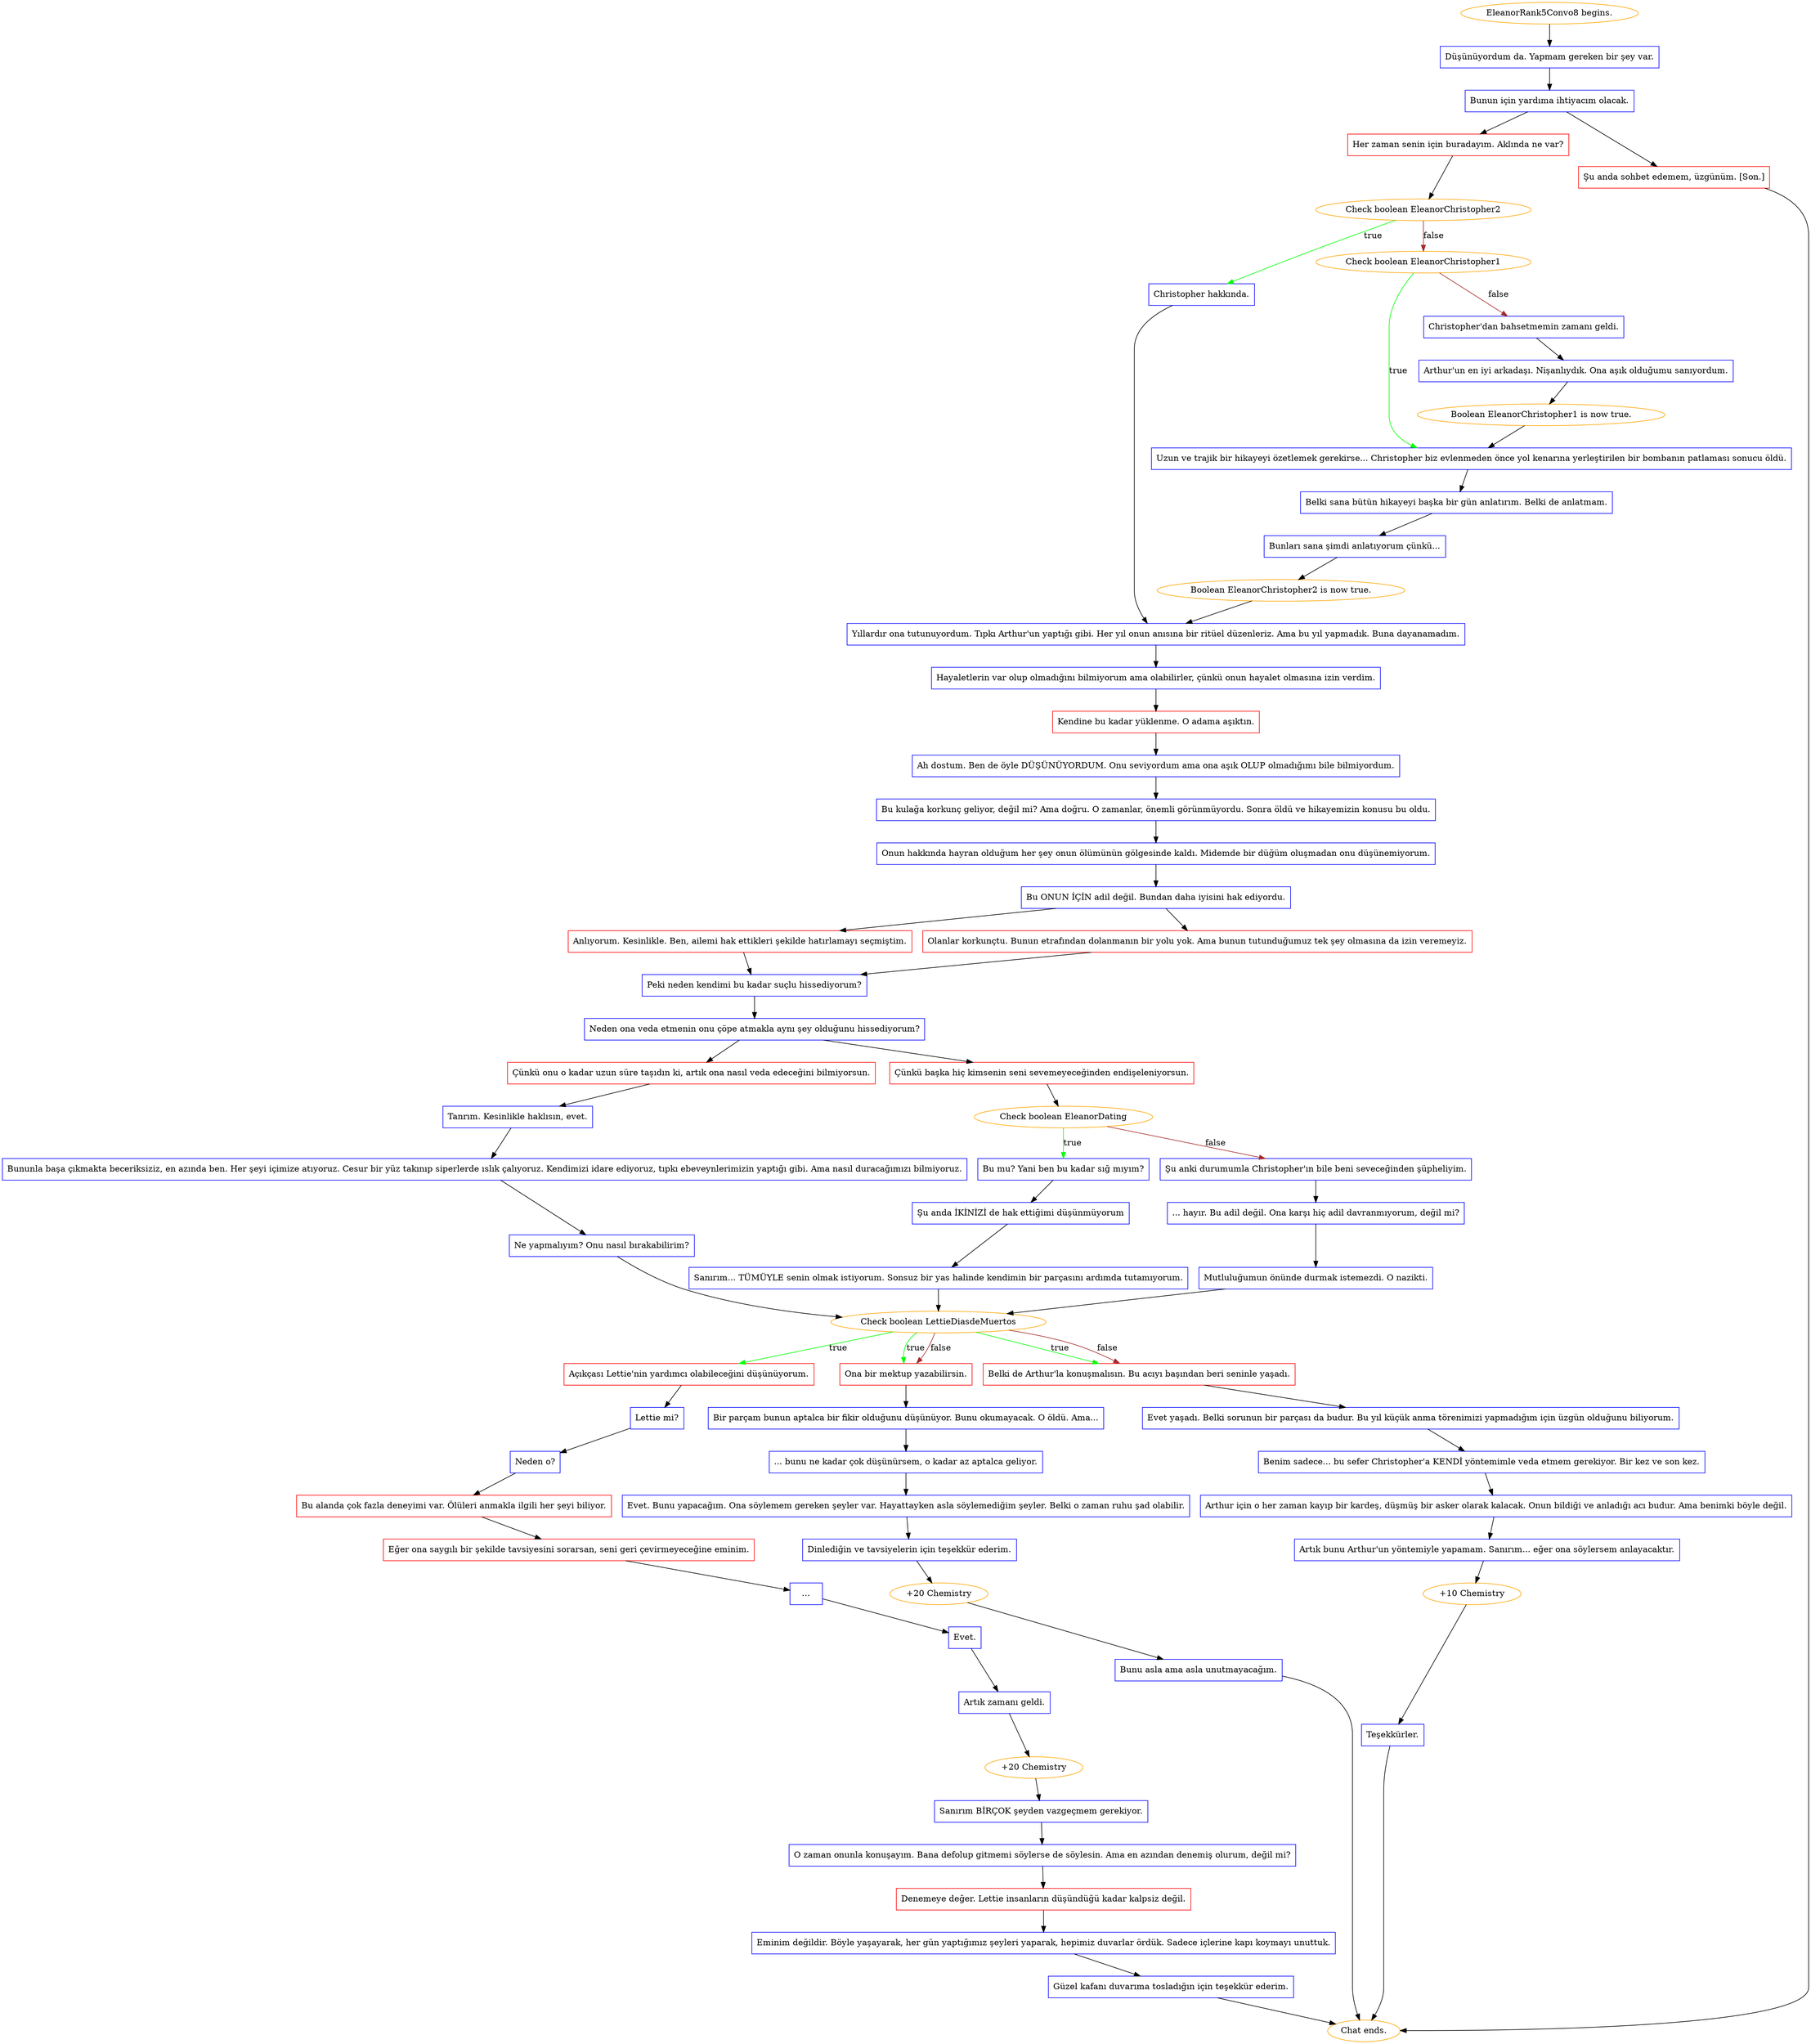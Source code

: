 digraph {
	"EleanorRank5Convo8 begins." [color=orange];
		"EleanorRank5Convo8 begins." -> j3030297589;
	j3030297589 [label="Düşünüyordum da. Yapmam gereken bir şey var.",shape=box,color=blue];
		j3030297589 -> j4001473009;
	j4001473009 [label="Bunun için yardıma ihtiyacım olacak.",shape=box,color=blue];
		j4001473009 -> j26179970;
		j4001473009 -> j1089349052;
	j26179970 [label="Her zaman senin için buradayım. Aklında ne var?",shape=box,color=red];
		j26179970 -> j2445443260;
	j1089349052 [label="Şu anda sohbet edemem, üzgünüm. [Son.]",shape=box,color=red];
		j1089349052 -> "Chat ends.";
	j2445443260 [label="Check boolean EleanorChristopher2",color=orange];
		j2445443260 -> j2215093090 [label=true,color=green];
		j2445443260 -> j167143005 [label=false,color=brown];
	"Chat ends." [color=orange];
	j2215093090 [label="Christopher hakkında.",shape=box,color=blue];
		j2215093090 -> j1061422667;
	j167143005 [label="Check boolean EleanorChristopher1",color=orange];
		j167143005 -> j733927666 [label=true,color=green];
		j167143005 -> j1335088484 [label=false,color=brown];
	j1061422667 [label="Yıllardır ona tutunuyordum. Tıpkı Arthur'un yaptığı gibi. Her yıl onun anısına bir ritüel düzenleriz. Ama bu yıl yapmadık. Buna dayanamadım.",shape=box,color=blue];
		j1061422667 -> j2428799140;
	j733927666 [label="Uzun ve trajik bir hikayeyi özetlemek gerekirse... Christopher biz evlenmeden önce yol kenarına yerleştirilen bir bombanın patlaması sonucu öldü.",shape=box,color=blue];
		j733927666 -> j3038504682;
	j1335088484 [label="Christopher'dan bahsetmemin zamanı geldi.",shape=box,color=blue];
		j1335088484 -> j3933081939;
	j2428799140 [label="Hayaletlerin var olup olmadığını bilmiyorum ama olabilirler, çünkü onun hayalet olmasına izin verdim.",shape=box,color=blue];
		j2428799140 -> j361305650;
	j3038504682 [label="Belki sana bütün hikayeyi başka bir gün anlatırım. Belki de anlatmam.",shape=box,color=blue];
		j3038504682 -> j3025189600;
	j3933081939 [label="Arthur'un en iyi arkadaşı. Nişanlıydık. Ona aşık olduğumu sanıyordum.",shape=box,color=blue];
		j3933081939 -> j2443793621;
	j361305650 [label="Kendine bu kadar yüklenme. O adama aşıktın.",shape=box,color=red];
		j361305650 -> j1349383233;
	j3025189600 [label="Bunları sana şimdi anlatıyorum çünkü...",shape=box,color=blue];
		j3025189600 -> j4202819293;
	j2443793621 [label="Boolean EleanorChristopher1 is now true.",color=orange];
		j2443793621 -> j733927666;
	j1349383233 [label="Ah dostum. Ben de öyle DÜŞÜNÜYORDUM. Onu seviyordum ama ona aşık OLUP olmadığımı bile bilmiyordum.",shape=box,color=blue];
		j1349383233 -> j2215237436;
	j4202819293 [label="Boolean EleanorChristopher2 is now true.",color=orange];
		j4202819293 -> j1061422667;
	j2215237436 [label="Bu kulağa korkunç geliyor, değil mi? Ama doğru. O zamanlar, önemli görünmüyordu. Sonra öldü ve hikayemizin konusu bu oldu.",shape=box,color=blue];
		j2215237436 -> j2873549009;
	j2873549009 [label="Onun hakkında hayran olduğum her şey onun ölümünün gölgesinde kaldı. Midemde bir düğüm oluşmadan onu düşünemiyorum.",shape=box,color=blue];
		j2873549009 -> j1468560190;
	j1468560190 [label="Bu ONUN İÇİN adil değil. Bundan daha iyisini hak ediyordu.",shape=box,color=blue];
		j1468560190 -> j2593395344;
		j1468560190 -> j1162478880;
	j2593395344 [label="Anlıyorum. Kesinlikle. Ben, ailemi hak ettikleri şekilde hatırlamayı seçmiştim.",shape=box,color=red];
		j2593395344 -> j1457861571;
	j1162478880 [label="Olanlar korkunçtu. Bunun etrafından dolanmanın bir yolu yok. Ama bunun tutunduğumuz tek şey olmasına da izin veremeyiz.",shape=box,color=red];
		j1162478880 -> j1457861571;
	j1457861571 [label="Peki neden kendimi bu kadar suçlu hissediyorum?",shape=box,color=blue];
		j1457861571 -> j833727522;
	j833727522 [label="Neden ona veda etmenin onu çöpe atmakla aynı şey olduğunu hissediyorum?",shape=box,color=blue];
		j833727522 -> j2820735388;
		j833727522 -> j2931851891;
	j2820735388 [label="Çünkü onu o kadar uzun süre taşıdın ki, artık ona nasıl veda edeceğini bilmiyorsun.",shape=box,color=red];
		j2820735388 -> j2229431452;
	j2931851891 [label="Çünkü başka hiç kimsenin seni sevemeyeceğinden endişeleniyorsun.",shape=box,color=red];
		j2931851891 -> j2999255483;
	j2229431452 [label="Tanrım. Kesinlikle haklısın, evet.",shape=box,color=blue];
		j2229431452 -> j549869745;
	j2999255483 [label="Check boolean EleanorDating",color=orange];
		j2999255483 -> j2744927897 [label=true,color=green];
		j2999255483 -> j3215568068 [label=false,color=brown];
	j549869745 [label="Bununla başa çıkmakta beceriksiziz, en azında ben. Her şeyi içimize atıyoruz. Cesur bir yüz takınıp siperlerde ıslık çalıyoruz. Kendimizi idare ediyoruz, tıpkı ebeveynlerimizin yaptığı gibi. Ama nasıl duracağımızı bilmiyoruz.",shape=box,color=blue];
		j549869745 -> j864557747;
	j2744927897 [label="Bu mu? Yani ben bu kadar sığ mıyım?",shape=box,color=blue];
		j2744927897 -> j2803156349;
	j3215568068 [label="Şu anki durumumla Christopher'ın bile beni seveceğinden şüpheliyim.",shape=box,color=blue];
		j3215568068 -> j113533734;
	j864557747 [label="Ne yapmalıyım? Onu nasıl bırakabilirim?",shape=box,color=blue];
		j864557747 -> j3258575278;
	j2803156349 [label="Şu anda İKİNİZİ de hak ettiğimi düşünmüyorum",shape=box,color=blue];
		j2803156349 -> j1193475883;
	j113533734 [label="... hayır. Bu adil değil. Ona karşı hiç adil davranmıyorum, değil mi?",shape=box,color=blue];
		j113533734 -> j492948029;
	j3258575278 [label="Check boolean LettieDiasdeMuertos",color=orange];
		j3258575278 -> j3836305935 [label=true,color=green];
		j3258575278 -> j2074564545 [label=true,color=green];
		j3258575278 -> j2946364489 [label=true,color=green];
		j3258575278 -> j2074564545 [label=false,color=brown];
		j3258575278 -> j2946364489 [label=false,color=brown];
	j1193475883 [label="Sanırım... TÜMÜYLE senin olmak istiyorum. Sonsuz bir yas halinde kendimin bir parçasını ardımda tutamıyorum.",shape=box,color=blue];
		j1193475883 -> j3258575278;
	j492948029 [label="Mutluluğumun önünde durmak istemezdi. O nazikti.",shape=box,color=blue];
		j492948029 -> j3258575278;
	j3836305935 [label="Açıkçası Lettie'nin yardımcı olabileceğini düşünüyorum.",shape=box,color=red];
		j3836305935 -> j297896308;
	j2074564545 [label="Ona bir mektup yazabilirsin.",shape=box,color=red];
		j2074564545 -> j1344836202;
	j2946364489 [label="Belki de Arthur'la konuşmalısın. Bu acıyı başından beri seninle yaşadı.",shape=box,color=red];
		j2946364489 -> j3651653666;
	j297896308 [label="Lettie mi?",shape=box,color=blue];
		j297896308 -> j3279597973;
	j1344836202 [label="Bir parçam bunun aptalca bir fikir olduğunu düşünüyor. Bunu okumayacak. O öldü. Ama...",shape=box,color=blue];
		j1344836202 -> j3914688846;
	j3651653666 [label="Evet yaşadı. Belki sorunun bir parçası da budur. Bu yıl küçük anma törenimizi yapmadığım için üzgün olduğunu biliyorum.",shape=box,color=blue];
		j3651653666 -> j324061200;
	j3279597973 [label="Neden o?",shape=box,color=blue];
		j3279597973 -> j640761258;
	j3914688846 [label="... bunu ne kadar çok düşünürsem, o kadar az aptalca geliyor.",shape=box,color=blue];
		j3914688846 -> j4016814876;
	j324061200 [label="Benim sadece... bu sefer Christopher'a KENDİ yöntemimle veda etmem gerekiyor. Bir kez ve son kez.",shape=box,color=blue];
		j324061200 -> j3405144573;
	j640761258 [label="Bu alanda çok fazla deneyimi var. Ölüleri anmakla ilgili her şeyi biliyor.",shape=box,color=red];
		j640761258 -> j1336782276;
	j4016814876 [label="Evet. Bunu yapacağım. Ona söylemem gereken şeyler var. Hayattayken asla söylemediğim şeyler. Belki o zaman ruhu şad olabilir.",shape=box,color=blue];
		j4016814876 -> j1562338904;
	j3405144573 [label="Arthur için o her zaman kayıp bir kardeş, düşmüş bir asker olarak kalacak. Onun bildiği ve anladığı acı budur. Ama benimki böyle değil.",shape=box,color=blue];
		j3405144573 -> j3989916675;
	j1336782276 [label="Eğer ona saygılı bir şekilde tavsiyesini sorarsan, seni geri çevirmeyeceğine eminim.",shape=box,color=red];
		j1336782276 -> j161167746;
	j1562338904 [label="Dinlediğin ve tavsiyelerin için teşekkür ederim.",shape=box,color=blue];
		j1562338904 -> j2007569724;
	j3989916675 [label="Artık bunu Arthur'un yöntemiyle yapamam. Sanırım... eğer ona söylersem anlayacaktır.",shape=box,color=blue];
		j3989916675 -> j4066243183;
	j161167746 [label="…",shape=box,color=blue];
		j161167746 -> j1816383561;
	j2007569724 [label="+20 Chemistry",color=orange];
		j2007569724 -> j1209004915;
	j4066243183 [label="+10 Chemistry",color=orange];
		j4066243183 -> j2968698584;
	j1816383561 [label="Evet.",shape=box,color=blue];
		j1816383561 -> j1691249172;
	j1209004915 [label="Bunu asla ama asla unutmayacağım.",shape=box,color=blue];
		j1209004915 -> "Chat ends.";
	j2968698584 [label="Teşekkürler.",shape=box,color=blue];
		j2968698584 -> "Chat ends.";
	j1691249172 [label="Artık zamanı geldi.",shape=box,color=blue];
		j1691249172 -> j1132718772;
	j1132718772 [label="+20 Chemistry",color=orange];
		j1132718772 -> j711478229;
	j711478229 [label="Sanırım BİRÇOK şeyden vazgeçmem gerekiyor.",shape=box,color=blue];
		j711478229 -> j1125407963;
	j1125407963 [label="O zaman onunla konuşayım. Bana defolup gitmemi söylerse de söylesin. Ama en azından denemiş olurum, değil mi?",shape=box,color=blue];
		j1125407963 -> j1232142431;
	j1232142431 [label="Denemeye değer. Lettie insanların düşündüğü kadar kalpsiz değil.",shape=box,color=red];
		j1232142431 -> j970932287;
	j970932287 [label="Eminim değildir. Böyle yaşayarak, her gün yaptığımız şeyleri yaparak, hepimiz duvarlar ördük. Sadece içlerine kapı koymayı unuttuk.",shape=box,color=blue];
		j970932287 -> j1500508458;
	j1500508458 [label="Güzel kafanı duvarıma tosladığın için teşekkür ederim.",shape=box,color=blue];
		j1500508458 -> "Chat ends.";
}